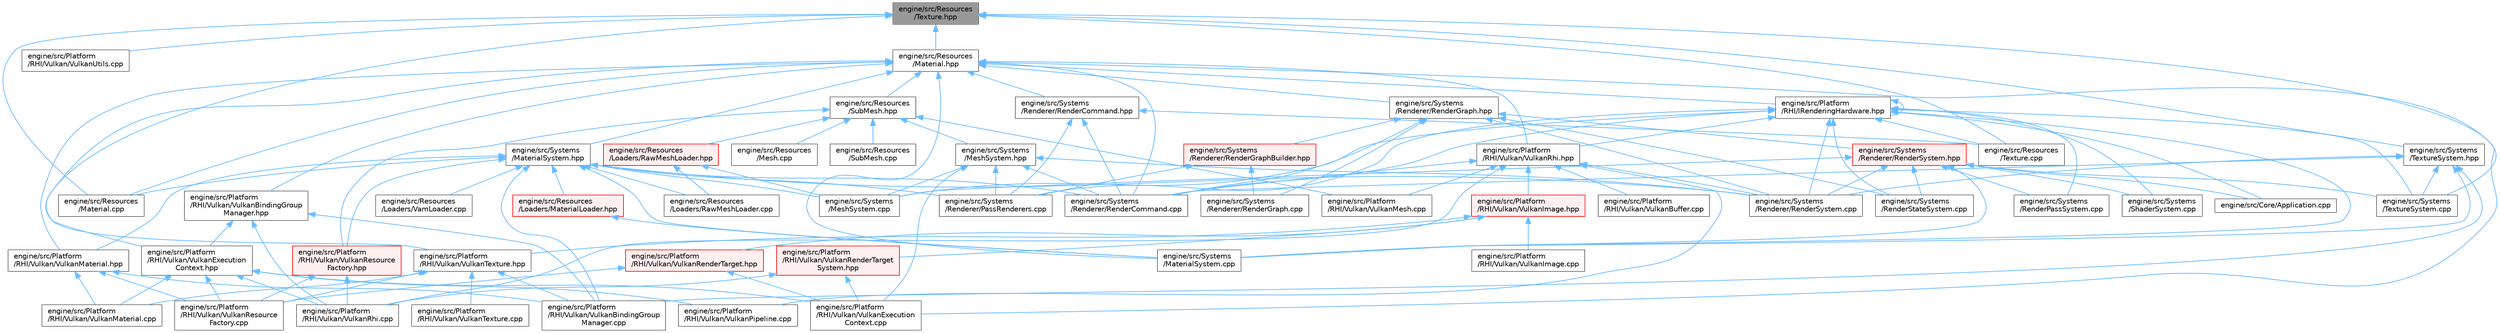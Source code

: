 digraph "engine/src/Resources/Texture.hpp"
{
 // LATEX_PDF_SIZE
  bgcolor="transparent";
  edge [fontname=Helvetica,fontsize=10,labelfontname=Helvetica,labelfontsize=10];
  node [fontname=Helvetica,fontsize=10,shape=box,height=0.2,width=0.4];
  Node1 [id="Node000001",label="engine/src/Resources\l/Texture.hpp",height=0.2,width=0.4,color="gray40", fillcolor="grey60", style="filled", fontcolor="black",tooltip=" "];
  Node1 -> Node2 [id="edge1_Node000001_Node000002",dir="back",color="steelblue1",style="solid",tooltip=" "];
  Node2 [id="Node000002",label="engine/src/Platform\l/RHI/Vulkan/VulkanTexture.hpp",height=0.2,width=0.4,color="grey40", fillcolor="white", style="filled",URL="$_vulkan_texture_8hpp.html",tooltip=" "];
  Node2 -> Node3 [id="edge2_Node000002_Node000003",dir="back",color="steelblue1",style="solid",tooltip=" "];
  Node3 [id="Node000003",label="engine/src/Platform\l/RHI/Vulkan/VulkanBindingGroup\lManager.cpp",height=0.2,width=0.4,color="grey40", fillcolor="white", style="filled",URL="$_vulkan_binding_group_manager_8cpp.html",tooltip=" "];
  Node2 -> Node4 [id="edge3_Node000002_Node000004",dir="back",color="steelblue1",style="solid",tooltip=" "];
  Node4 [id="Node000004",label="engine/src/Platform\l/RHI/Vulkan/VulkanMaterial.cpp",height=0.2,width=0.4,color="grey40", fillcolor="white", style="filled",URL="$_vulkan_material_8cpp.html",tooltip=" "];
  Node2 -> Node5 [id="edge4_Node000002_Node000005",dir="back",color="steelblue1",style="solid",tooltip=" "];
  Node5 [id="Node000005",label="engine/src/Platform\l/RHI/Vulkan/VulkanResource\lFactory.cpp",height=0.2,width=0.4,color="grey40", fillcolor="white", style="filled",URL="$_vulkan_resource_factory_8cpp.html",tooltip=" "];
  Node2 -> Node6 [id="edge5_Node000002_Node000006",dir="back",color="steelblue1",style="solid",tooltip=" "];
  Node6 [id="Node000006",label="engine/src/Platform\l/RHI/Vulkan/VulkanTexture.cpp",height=0.2,width=0.4,color="grey40", fillcolor="white", style="filled",URL="$_vulkan_texture_8cpp.html",tooltip=" "];
  Node1 -> Node7 [id="edge6_Node000001_Node000007",dir="back",color="steelblue1",style="solid",tooltip=" "];
  Node7 [id="Node000007",label="engine/src/Platform\l/RHI/Vulkan/VulkanUtils.cpp",height=0.2,width=0.4,color="grey40", fillcolor="white", style="filled",URL="$_vulkan_utils_8cpp.html",tooltip=" "];
  Node1 -> Node8 [id="edge7_Node000001_Node000008",dir="back",color="steelblue1",style="solid",tooltip=" "];
  Node8 [id="Node000008",label="engine/src/Resources\l/Material.cpp",height=0.2,width=0.4,color="grey40", fillcolor="white", style="filled",URL="$_material_8cpp.html",tooltip=" "];
  Node1 -> Node9 [id="edge8_Node000001_Node000009",dir="back",color="steelblue1",style="solid",tooltip=" "];
  Node9 [id="Node000009",label="engine/src/Resources\l/Material.hpp",height=0.2,width=0.4,color="grey40", fillcolor="white", style="filled",URL="$_material_8hpp.html",tooltip=" "];
  Node9 -> Node10 [id="edge9_Node000009_Node000010",dir="back",color="steelblue1",style="solid",tooltip=" "];
  Node10 [id="Node000010",label="engine/src/Platform\l/RHI/IRenderingHardware.hpp",height=0.2,width=0.4,color="grey40", fillcolor="white", style="filled",URL="$_i_rendering_hardware_8hpp.html",tooltip=" "];
  Node10 -> Node11 [id="edge10_Node000010_Node000011",dir="back",color="steelblue1",style="solid",tooltip=" "];
  Node11 [id="Node000011",label="engine/src/Core/Application.cpp",height=0.2,width=0.4,color="grey40", fillcolor="white", style="filled",URL="$_application_8cpp.html",tooltip=" "];
  Node10 -> Node10 [id="edge11_Node000010_Node000010",dir="back",color="steelblue1",style="solid",tooltip=" "];
  Node10 -> Node12 [id="edge12_Node000010_Node000012",dir="back",color="steelblue1",style="solid",tooltip=" "];
  Node12 [id="Node000012",label="engine/src/Platform\l/RHI/Vulkan/VulkanRhi.hpp",height=0.2,width=0.4,color="grey40", fillcolor="white", style="filled",URL="$_vulkan_rhi_8hpp.html",tooltip=" "];
  Node12 -> Node13 [id="edge13_Node000012_Node000013",dir="back",color="steelblue1",style="solid",tooltip=" "];
  Node13 [id="Node000013",label="engine/src/Platform\l/RHI/Vulkan/VulkanBuffer.cpp",height=0.2,width=0.4,color="grey40", fillcolor="white", style="filled",URL="$_vulkan_buffer_8cpp.html",tooltip=" "];
  Node12 -> Node14 [id="edge14_Node000012_Node000014",dir="back",color="steelblue1",style="solid",tooltip=" "];
  Node14 [id="Node000014",label="engine/src/Platform\l/RHI/Vulkan/VulkanImage.hpp",height=0.2,width=0.4,color="red", fillcolor="#FFF0F0", style="filled",URL="$_vulkan_image_8hpp.html",tooltip=" "];
  Node14 -> Node15 [id="edge15_Node000014_Node000015",dir="back",color="steelblue1",style="solid",tooltip=" "];
  Node15 [id="Node000015",label="engine/src/Platform\l/RHI/Vulkan/VulkanImage.cpp",height=0.2,width=0.4,color="grey40", fillcolor="white", style="filled",URL="$_vulkan_image_8cpp.html",tooltip=" "];
  Node14 -> Node16 [id="edge16_Node000014_Node000016",dir="back",color="steelblue1",style="solid",tooltip=" "];
  Node16 [id="Node000016",label="engine/src/Platform\l/RHI/Vulkan/VulkanRenderTarget.hpp",height=0.2,width=0.4,color="red", fillcolor="#FFF0F0", style="filled",URL="$_vulkan_render_target_8hpp.html",tooltip=" "];
  Node16 -> Node17 [id="edge17_Node000016_Node000017",dir="back",color="steelblue1",style="solid",tooltip=" "];
  Node17 [id="Node000017",label="engine/src/Platform\l/RHI/Vulkan/VulkanExecution\lContext.cpp",height=0.2,width=0.4,color="grey40", fillcolor="white", style="filled",URL="$_vulkan_execution_context_8cpp.html",tooltip=" "];
  Node16 -> Node5 [id="edge18_Node000016_Node000005",dir="back",color="steelblue1",style="solid",tooltip=" "];
  Node14 -> Node21 [id="edge19_Node000014_Node000021",dir="back",color="steelblue1",style="solid",tooltip=" "];
  Node21 [id="Node000021",label="engine/src/Platform\l/RHI/Vulkan/VulkanRenderTarget\lSystem.hpp",height=0.2,width=0.4,color="red", fillcolor="#FFF0F0", style="filled",URL="$_vulkan_render_target_system_8hpp.html",tooltip=" "];
  Node21 -> Node17 [id="edge20_Node000021_Node000017",dir="back",color="steelblue1",style="solid",tooltip=" "];
  Node21 -> Node22 [id="edge21_Node000021_Node000022",dir="back",color="steelblue1",style="solid",tooltip=" "];
  Node22 [id="Node000022",label="engine/src/Platform\l/RHI/Vulkan/VulkanRhi.cpp",height=0.2,width=0.4,color="grey40", fillcolor="white", style="filled",URL="$_vulkan_rhi_8cpp.html",tooltip=" "];
  Node14 -> Node2 [id="edge22_Node000014_Node000002",dir="back",color="steelblue1",style="solid",tooltip=" "];
  Node12 -> Node25 [id="edge23_Node000012_Node000025",dir="back",color="steelblue1",style="solid",tooltip=" "];
  Node25 [id="Node000025",label="engine/src/Platform\l/RHI/Vulkan/VulkanMesh.cpp",height=0.2,width=0.4,color="grey40", fillcolor="white", style="filled",URL="$_vulkan_mesh_8cpp.html",tooltip=" "];
  Node12 -> Node26 [id="edge24_Node000012_Node000026",dir="back",color="steelblue1",style="solid",tooltip=" "];
  Node26 [id="Node000026",label="engine/src/Platform\l/RHI/Vulkan/VulkanPipeline.cpp",height=0.2,width=0.4,color="grey40", fillcolor="white", style="filled",URL="$_vulkan_pipeline_8cpp.html",tooltip=" "];
  Node12 -> Node22 [id="edge25_Node000012_Node000022",dir="back",color="steelblue1",style="solid",tooltip=" "];
  Node12 -> Node27 [id="edge26_Node000012_Node000027",dir="back",color="steelblue1",style="solid",tooltip=" "];
  Node27 [id="Node000027",label="engine/src/Systems\l/Renderer/RenderCommand.cpp",height=0.2,width=0.4,color="grey40", fillcolor="white", style="filled",URL="$_render_command_8cpp.html",tooltip=" "];
  Node12 -> Node28 [id="edge27_Node000012_Node000028",dir="back",color="steelblue1",style="solid",tooltip=" "];
  Node28 [id="Node000028",label="engine/src/Systems\l/Renderer/RenderSystem.cpp",height=0.2,width=0.4,color="grey40", fillcolor="white", style="filled",URL="$_render_system_8cpp.html",tooltip=" "];
  Node10 -> Node29 [id="edge28_Node000010_Node000029",dir="back",color="steelblue1",style="solid",tooltip=" "];
  Node29 [id="Node000029",label="engine/src/Resources\l/Texture.cpp",height=0.2,width=0.4,color="grey40", fillcolor="white", style="filled",URL="$_texture_8cpp.html",tooltip=" "];
  Node10 -> Node30 [id="edge29_Node000010_Node000030",dir="back",color="steelblue1",style="solid",tooltip=" "];
  Node30 [id="Node000030",label="engine/src/Systems\l/MaterialSystem.cpp",height=0.2,width=0.4,color="grey40", fillcolor="white", style="filled",URL="$_material_system_8cpp.html",tooltip=" "];
  Node10 -> Node31 [id="edge30_Node000010_Node000031",dir="back",color="steelblue1",style="solid",tooltip=" "];
  Node31 [id="Node000031",label="engine/src/Systems\l/MeshSystem.cpp",height=0.2,width=0.4,color="grey40", fillcolor="white", style="filled",URL="$_mesh_system_8cpp.html",tooltip=" "];
  Node10 -> Node32 [id="edge31_Node000010_Node000032",dir="back",color="steelblue1",style="solid",tooltip=" "];
  Node32 [id="Node000032",label="engine/src/Systems\l/RenderPassSystem.cpp",height=0.2,width=0.4,color="grey40", fillcolor="white", style="filled",URL="$_render_pass_system_8cpp.html",tooltip=" "];
  Node10 -> Node33 [id="edge32_Node000010_Node000033",dir="back",color="steelblue1",style="solid",tooltip=" "];
  Node33 [id="Node000033",label="engine/src/Systems\l/RenderStateSystem.cpp",height=0.2,width=0.4,color="grey40", fillcolor="white", style="filled",URL="$_render_state_system_8cpp.html",tooltip=" "];
  Node10 -> Node34 [id="edge33_Node000010_Node000034",dir="back",color="steelblue1",style="solid",tooltip=" "];
  Node34 [id="Node000034",label="engine/src/Systems\l/Renderer/PassRenderers.cpp",height=0.2,width=0.4,color="grey40", fillcolor="white", style="filled",URL="$_pass_renderers_8cpp.html",tooltip=" "];
  Node10 -> Node27 [id="edge34_Node000010_Node000027",dir="back",color="steelblue1",style="solid",tooltip=" "];
  Node10 -> Node28 [id="edge35_Node000010_Node000028",dir="back",color="steelblue1",style="solid",tooltip=" "];
  Node10 -> Node35 [id="edge36_Node000010_Node000035",dir="back",color="steelblue1",style="solid",tooltip=" "];
  Node35 [id="Node000035",label="engine/src/Systems\l/ShaderSystem.cpp",height=0.2,width=0.4,color="grey40", fillcolor="white", style="filled",URL="$_shader_system_8cpp.html",tooltip=" "];
  Node10 -> Node36 [id="edge37_Node000010_Node000036",dir="back",color="steelblue1",style="solid",tooltip=" "];
  Node36 [id="Node000036",label="engine/src/Systems\l/TextureSystem.cpp",height=0.2,width=0.4,color="grey40", fillcolor="white", style="filled",URL="$_texture_system_8cpp.html",tooltip=" "];
  Node9 -> Node37 [id="edge38_Node000009_Node000037",dir="back",color="steelblue1",style="solid",tooltip=" "];
  Node37 [id="Node000037",label="engine/src/Platform\l/RHI/Vulkan/VulkanBindingGroup\lManager.hpp",height=0.2,width=0.4,color="grey40", fillcolor="white", style="filled",URL="$_vulkan_binding_group_manager_8hpp.html",tooltip=" "];
  Node37 -> Node3 [id="edge39_Node000037_Node000003",dir="back",color="steelblue1",style="solid",tooltip=" "];
  Node37 -> Node38 [id="edge40_Node000037_Node000038",dir="back",color="steelblue1",style="solid",tooltip=" "];
  Node38 [id="Node000038",label="engine/src/Platform\l/RHI/Vulkan/VulkanExecution\lContext.hpp",height=0.2,width=0.4,color="grey40", fillcolor="white", style="filled",URL="$_vulkan_execution_context_8hpp.html",tooltip=" "];
  Node38 -> Node17 [id="edge41_Node000038_Node000017",dir="back",color="steelblue1",style="solid",tooltip=" "];
  Node38 -> Node4 [id="edge42_Node000038_Node000004",dir="back",color="steelblue1",style="solid",tooltip=" "];
  Node38 -> Node26 [id="edge43_Node000038_Node000026",dir="back",color="steelblue1",style="solid",tooltip=" "];
  Node38 -> Node5 [id="edge44_Node000038_Node000005",dir="back",color="steelblue1",style="solid",tooltip=" "];
  Node38 -> Node22 [id="edge45_Node000038_Node000022",dir="back",color="steelblue1",style="solid",tooltip=" "];
  Node37 -> Node22 [id="edge46_Node000037_Node000022",dir="back",color="steelblue1",style="solid",tooltip=" "];
  Node9 -> Node17 [id="edge47_Node000009_Node000017",dir="back",color="steelblue1",style="solid",tooltip=" "];
  Node9 -> Node38 [id="edge48_Node000009_Node000038",dir="back",color="steelblue1",style="solid",tooltip=" "];
  Node9 -> Node39 [id="edge49_Node000009_Node000039",dir="back",color="steelblue1",style="solid",tooltip=" "];
  Node39 [id="Node000039",label="engine/src/Platform\l/RHI/Vulkan/VulkanMaterial.hpp",height=0.2,width=0.4,color="grey40", fillcolor="white", style="filled",URL="$_vulkan_material_8hpp.html",tooltip=" "];
  Node39 -> Node3 [id="edge50_Node000039_Node000003",dir="back",color="steelblue1",style="solid",tooltip=" "];
  Node39 -> Node4 [id="edge51_Node000039_Node000004",dir="back",color="steelblue1",style="solid",tooltip=" "];
  Node39 -> Node5 [id="edge52_Node000039_Node000005",dir="back",color="steelblue1",style="solid",tooltip=" "];
  Node9 -> Node12 [id="edge53_Node000009_Node000012",dir="back",color="steelblue1",style="solid",tooltip=" "];
  Node9 -> Node8 [id="edge54_Node000009_Node000008",dir="back",color="steelblue1",style="solid",tooltip=" "];
  Node9 -> Node40 [id="edge55_Node000009_Node000040",dir="back",color="steelblue1",style="solid",tooltip=" "];
  Node40 [id="Node000040",label="engine/src/Resources\l/SubMesh.hpp",height=0.2,width=0.4,color="grey40", fillcolor="white", style="filled",URL="$_sub_mesh_8hpp.html",tooltip=" "];
  Node40 -> Node25 [id="edge56_Node000040_Node000025",dir="back",color="steelblue1",style="solid",tooltip=" "];
  Node40 -> Node41 [id="edge57_Node000040_Node000041",dir="back",color="steelblue1",style="solid",tooltip=" "];
  Node41 [id="Node000041",label="engine/src/Platform\l/RHI/Vulkan/VulkanResource\lFactory.hpp",height=0.2,width=0.4,color="red", fillcolor="#FFF0F0", style="filled",URL="$_vulkan_resource_factory_8hpp.html",tooltip=" "];
  Node41 -> Node5 [id="edge58_Node000041_Node000005",dir="back",color="steelblue1",style="solid",tooltip=" "];
  Node41 -> Node22 [id="edge59_Node000041_Node000022",dir="back",color="steelblue1",style="solid",tooltip=" "];
  Node40 -> Node42 [id="edge60_Node000040_Node000042",dir="back",color="steelblue1",style="solid",tooltip=" "];
  Node42 [id="Node000042",label="engine/src/Resources\l/Loaders/RawMeshLoader.hpp",height=0.2,width=0.4,color="red", fillcolor="#FFF0F0", style="filled",URL="$_raw_mesh_loader_8hpp.html",tooltip=" "];
  Node42 -> Node43 [id="edge61_Node000042_Node000043",dir="back",color="steelblue1",style="solid",tooltip=" "];
  Node43 [id="Node000043",label="engine/src/Resources\l/Loaders/RawMeshLoader.cpp",height=0.2,width=0.4,color="grey40", fillcolor="white", style="filled",URL="$_raw_mesh_loader_8cpp.html",tooltip=" "];
  Node42 -> Node31 [id="edge62_Node000042_Node000031",dir="back",color="steelblue1",style="solid",tooltip=" "];
  Node40 -> Node47 [id="edge63_Node000040_Node000047",dir="back",color="steelblue1",style="solid",tooltip=" "];
  Node47 [id="Node000047",label="engine/src/Resources\l/Mesh.cpp",height=0.2,width=0.4,color="grey40", fillcolor="white", style="filled",URL="$_mesh_8cpp.html",tooltip=" "];
  Node40 -> Node48 [id="edge64_Node000040_Node000048",dir="back",color="steelblue1",style="solid",tooltip=" "];
  Node48 [id="Node000048",label="engine/src/Resources\l/SubMesh.cpp",height=0.2,width=0.4,color="grey40", fillcolor="white", style="filled",URL="$_sub_mesh_8cpp.html",tooltip=" "];
  Node40 -> Node49 [id="edge65_Node000040_Node000049",dir="back",color="steelblue1",style="solid",tooltip=" "];
  Node49 [id="Node000049",label="engine/src/Systems\l/MeshSystem.hpp",height=0.2,width=0.4,color="grey40", fillcolor="white", style="filled",URL="$_mesh_system_8hpp.html",tooltip=" "];
  Node49 -> Node17 [id="edge66_Node000049_Node000017",dir="back",color="steelblue1",style="solid",tooltip=" "];
  Node49 -> Node31 [id="edge67_Node000049_Node000031",dir="back",color="steelblue1",style="solid",tooltip=" "];
  Node49 -> Node34 [id="edge68_Node000049_Node000034",dir="back",color="steelblue1",style="solid",tooltip=" "];
  Node49 -> Node27 [id="edge69_Node000049_Node000027",dir="back",color="steelblue1",style="solid",tooltip=" "];
  Node49 -> Node28 [id="edge70_Node000049_Node000028",dir="back",color="steelblue1",style="solid",tooltip=" "];
  Node9 -> Node30 [id="edge71_Node000009_Node000030",dir="back",color="steelblue1",style="solid",tooltip=" "];
  Node9 -> Node50 [id="edge72_Node000009_Node000050",dir="back",color="steelblue1",style="solid",tooltip=" "];
  Node50 [id="Node000050",label="engine/src/Systems\l/MaterialSystem.hpp",height=0.2,width=0.4,color="grey40", fillcolor="white", style="filled",URL="$_material_system_8hpp.html",tooltip=" "];
  Node50 -> Node3 [id="edge73_Node000050_Node000003",dir="back",color="steelblue1",style="solid",tooltip=" "];
  Node50 -> Node39 [id="edge74_Node000050_Node000039",dir="back",color="steelblue1",style="solid",tooltip=" "];
  Node50 -> Node41 [id="edge75_Node000050_Node000041",dir="back",color="steelblue1",style="solid",tooltip=" "];
  Node50 -> Node51 [id="edge76_Node000050_Node000051",dir="back",color="steelblue1",style="solid",tooltip=" "];
  Node51 [id="Node000051",label="engine/src/Resources\l/Loaders/MaterialLoader.hpp",height=0.2,width=0.4,color="red", fillcolor="#FFF0F0", style="filled",URL="$_material_loader_8hpp.html",tooltip=" "];
  Node51 -> Node30 [id="edge77_Node000051_Node000030",dir="back",color="steelblue1",style="solid",tooltip=" "];
  Node50 -> Node43 [id="edge78_Node000050_Node000043",dir="back",color="steelblue1",style="solid",tooltip=" "];
  Node50 -> Node45 [id="edge79_Node000050_Node000045",dir="back",color="steelblue1",style="solid",tooltip=" "];
  Node45 [id="Node000045",label="engine/src/Resources\l/Loaders/VamLoader.cpp",height=0.2,width=0.4,color="grey40", fillcolor="white", style="filled",URL="$_vam_loader_8cpp.html",tooltip=" "];
  Node50 -> Node8 [id="edge80_Node000050_Node000008",dir="back",color="steelblue1",style="solid",tooltip=" "];
  Node50 -> Node30 [id="edge81_Node000050_Node000030",dir="back",color="steelblue1",style="solid",tooltip=" "];
  Node50 -> Node31 [id="edge82_Node000050_Node000031",dir="back",color="steelblue1",style="solid",tooltip=" "];
  Node50 -> Node34 [id="edge83_Node000050_Node000034",dir="back",color="steelblue1",style="solid",tooltip=" "];
  Node50 -> Node27 [id="edge84_Node000050_Node000027",dir="back",color="steelblue1",style="solid",tooltip=" "];
  Node50 -> Node28 [id="edge85_Node000050_Node000028",dir="back",color="steelblue1",style="solid",tooltip=" "];
  Node9 -> Node27 [id="edge86_Node000009_Node000027",dir="back",color="steelblue1",style="solid",tooltip=" "];
  Node9 -> Node53 [id="edge87_Node000009_Node000053",dir="back",color="steelblue1",style="solid",tooltip=" "];
  Node53 [id="Node000053",label="engine/src/Systems\l/Renderer/RenderCommand.hpp",height=0.2,width=0.4,color="grey40", fillcolor="white", style="filled",URL="$_render_command_8hpp.html",tooltip=" "];
  Node53 -> Node29 [id="edge88_Node000053_Node000029",dir="back",color="steelblue1",style="solid",tooltip=" "];
  Node53 -> Node34 [id="edge89_Node000053_Node000034",dir="back",color="steelblue1",style="solid",tooltip=" "];
  Node53 -> Node27 [id="edge90_Node000053_Node000027",dir="back",color="steelblue1",style="solid",tooltip=" "];
  Node9 -> Node54 [id="edge91_Node000009_Node000054",dir="back",color="steelblue1",style="solid",tooltip=" "];
  Node54 [id="Node000054",label="engine/src/Systems\l/Renderer/RenderGraph.hpp",height=0.2,width=0.4,color="grey40", fillcolor="white", style="filled",URL="$_render_graph_8hpp.html",tooltip=" "];
  Node54 -> Node33 [id="edge92_Node000054_Node000033",dir="back",color="steelblue1",style="solid",tooltip=" "];
  Node54 -> Node27 [id="edge93_Node000054_Node000027",dir="back",color="steelblue1",style="solid",tooltip=" "];
  Node54 -> Node55 [id="edge94_Node000054_Node000055",dir="back",color="steelblue1",style="solid",tooltip=" "];
  Node55 [id="Node000055",label="engine/src/Systems\l/Renderer/RenderGraph.cpp",height=0.2,width=0.4,color="grey40", fillcolor="white", style="filled",URL="$_render_graph_8cpp.html",tooltip=" "];
  Node54 -> Node56 [id="edge95_Node000054_Node000056",dir="back",color="steelblue1",style="solid",tooltip=" "];
  Node56 [id="Node000056",label="engine/src/Systems\l/Renderer/RenderGraphBuilder.hpp",height=0.2,width=0.4,color="red", fillcolor="#FFF0F0", style="filled",URL="$_render_graph_builder_8hpp.html",tooltip=" "];
  Node56 -> Node34 [id="edge96_Node000056_Node000034",dir="back",color="steelblue1",style="solid",tooltip=" "];
  Node56 -> Node55 [id="edge97_Node000056_Node000055",dir="back",color="steelblue1",style="solid",tooltip=" "];
  Node54 -> Node28 [id="edge98_Node000054_Node000028",dir="back",color="steelblue1",style="solid",tooltip=" "];
  Node54 -> Node58 [id="edge99_Node000054_Node000058",dir="back",color="steelblue1",style="solid",tooltip=" "];
  Node58 [id="Node000058",label="engine/src/Systems\l/Renderer/RenderSystem.hpp",height=0.2,width=0.4,color="red", fillcolor="#FFF0F0", style="filled",URL="$_render_system_8hpp.html",tooltip=" "];
  Node58 -> Node11 [id="edge100_Node000058_Node000011",dir="back",color="steelblue1",style="solid",tooltip=" "];
  Node58 -> Node30 [id="edge101_Node000058_Node000030",dir="back",color="steelblue1",style="solid",tooltip=" "];
  Node58 -> Node31 [id="edge102_Node000058_Node000031",dir="back",color="steelblue1",style="solid",tooltip=" "];
  Node58 -> Node32 [id="edge103_Node000058_Node000032",dir="back",color="steelblue1",style="solid",tooltip=" "];
  Node58 -> Node33 [id="edge104_Node000058_Node000033",dir="back",color="steelblue1",style="solid",tooltip=" "];
  Node58 -> Node28 [id="edge105_Node000058_Node000028",dir="back",color="steelblue1",style="solid",tooltip=" "];
  Node58 -> Node35 [id="edge106_Node000058_Node000035",dir="back",color="steelblue1",style="solid",tooltip=" "];
  Node58 -> Node36 [id="edge107_Node000058_Node000036",dir="back",color="steelblue1",style="solid",tooltip=" "];
  Node1 -> Node29 [id="edge108_Node000001_Node000029",dir="back",color="steelblue1",style="solid",tooltip=" "];
  Node1 -> Node36 [id="edge109_Node000001_Node000036",dir="back",color="steelblue1",style="solid",tooltip=" "];
  Node1 -> Node60 [id="edge110_Node000001_Node000060",dir="back",color="steelblue1",style="solid",tooltip=" "];
  Node60 [id="Node000060",label="engine/src/Systems\l/TextureSystem.hpp",height=0.2,width=0.4,color="grey40", fillcolor="white", style="filled",URL="$_texture_system_8hpp.html",tooltip=" "];
  Node60 -> Node3 [id="edge111_Node000060_Node000003",dir="back",color="steelblue1",style="solid",tooltip=" "];
  Node60 -> Node30 [id="edge112_Node000060_Node000030",dir="back",color="steelblue1",style="solid",tooltip=" "];
  Node60 -> Node27 [id="edge113_Node000060_Node000027",dir="back",color="steelblue1",style="solid",tooltip=" "];
  Node60 -> Node28 [id="edge114_Node000060_Node000028",dir="back",color="steelblue1",style="solid",tooltip=" "];
  Node60 -> Node36 [id="edge115_Node000060_Node000036",dir="back",color="steelblue1",style="solid",tooltip=" "];
}
